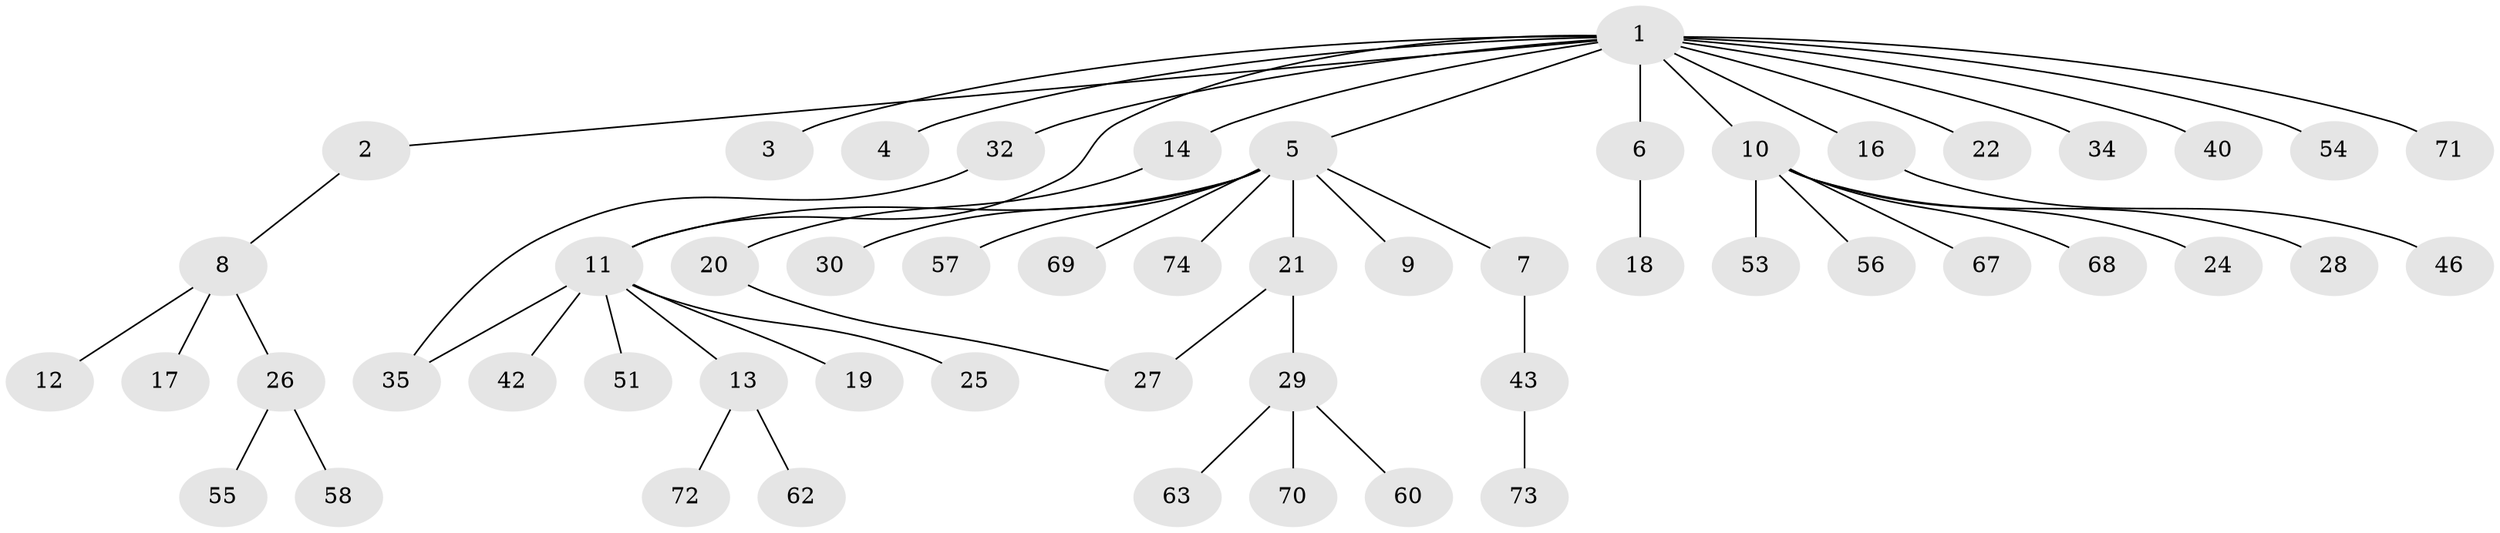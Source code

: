 // original degree distribution, {16: 0.013333333333333334, 2: 0.16, 1: 0.6266666666666667, 9: 0.013333333333333334, 3: 0.09333333333333334, 5: 0.013333333333333334, 8: 0.02666666666666667, 4: 0.05333333333333334}
// Generated by graph-tools (version 1.1) at 2025/11/02/27/25 16:11:10]
// undirected, 53 vertices, 55 edges
graph export_dot {
graph [start="1"]
  node [color=gray90,style=filled];
  1 [super="+41"];
  2;
  3;
  4;
  5 [super="+15"];
  6 [super="+59"];
  7;
  8 [super="+39"];
  9 [super="+38"];
  10 [super="+33"];
  11 [super="+23"];
  12;
  13 [super="+48"];
  14 [super="+47"];
  16 [super="+45"];
  17;
  18;
  19 [super="+61"];
  20 [super="+36"];
  21 [super="+50"];
  22;
  24;
  25;
  26 [super="+66"];
  27 [super="+37"];
  28 [super="+49"];
  29 [super="+31"];
  30 [super="+44"];
  32;
  34;
  35 [super="+52"];
  40;
  42;
  43 [super="+75"];
  46 [super="+64"];
  51;
  53;
  54;
  55;
  56;
  57;
  58;
  60 [super="+65"];
  62;
  63;
  67;
  68;
  69;
  70;
  71;
  72;
  73;
  74;
  1 -- 2;
  1 -- 3;
  1 -- 4;
  1 -- 5;
  1 -- 6;
  1 -- 10;
  1 -- 11;
  1 -- 14;
  1 -- 16;
  1 -- 22;
  1 -- 32;
  1 -- 34;
  1 -- 40;
  1 -- 54;
  1 -- 71;
  2 -- 8;
  5 -- 7;
  5 -- 9;
  5 -- 11;
  5 -- 21;
  5 -- 30;
  5 -- 69;
  5 -- 74;
  5 -- 57;
  6 -- 18;
  7 -- 43;
  8 -- 12;
  8 -- 17;
  8 -- 26;
  10 -- 24;
  10 -- 28;
  10 -- 53;
  10 -- 56;
  10 -- 67;
  10 -- 68;
  11 -- 13;
  11 -- 19;
  11 -- 25;
  11 -- 35;
  11 -- 42;
  11 -- 51;
  13 -- 62;
  13 -- 72;
  14 -- 20;
  16 -- 46;
  20 -- 27;
  21 -- 27;
  21 -- 29;
  26 -- 55;
  26 -- 58;
  29 -- 60;
  29 -- 70;
  29 -- 63;
  32 -- 35;
  43 -- 73;
}

